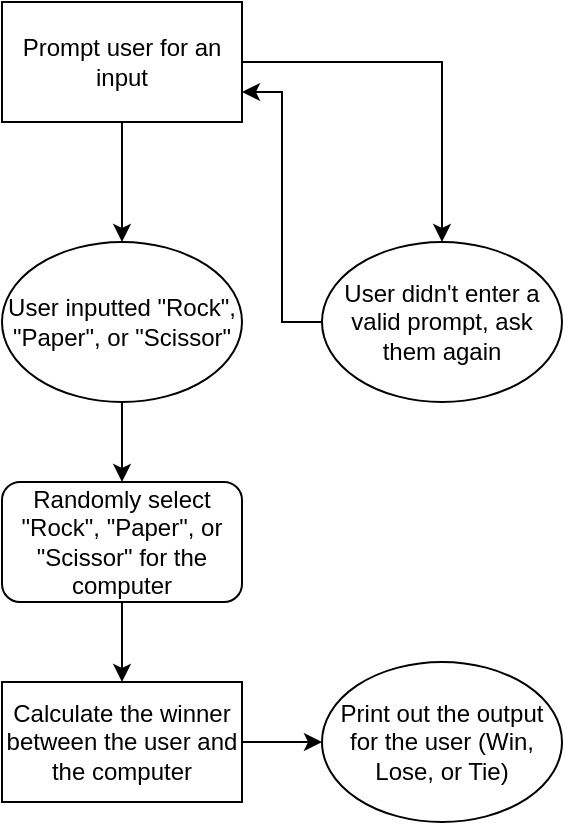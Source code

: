 <mxfile version="21.6.6" type="device">
  <diagram name="Page-1" id="1s85LgL3I_whGc7acEg-">
    <mxGraphModel dx="545" dy="597" grid="1" gridSize="10" guides="1" tooltips="1" connect="1" arrows="1" fold="1" page="1" pageScale="1" pageWidth="850" pageHeight="1100" math="0" shadow="0">
      <root>
        <mxCell id="0" />
        <mxCell id="1" parent="0" />
        <mxCell id="IhnVgXeugCR_GJlkB-3m-7" style="edgeStyle=orthogonalEdgeStyle;rounded=0;orthogonalLoop=1;jettySize=auto;html=1;entryX=0.5;entryY=0;entryDx=0;entryDy=0;" edge="1" parent="1" source="IhnVgXeugCR_GJlkB-3m-2" target="IhnVgXeugCR_GJlkB-3m-3">
          <mxGeometry relative="1" as="geometry">
            <mxPoint x="180" y="170" as="targetPoint" />
          </mxGeometry>
        </mxCell>
        <mxCell id="IhnVgXeugCR_GJlkB-3m-8" style="edgeStyle=orthogonalEdgeStyle;rounded=0;orthogonalLoop=1;jettySize=auto;html=1;entryX=0.5;entryY=0;entryDx=0;entryDy=0;" edge="1" parent="1" source="IhnVgXeugCR_GJlkB-3m-2" target="IhnVgXeugCR_GJlkB-3m-6">
          <mxGeometry relative="1" as="geometry" />
        </mxCell>
        <mxCell id="IhnVgXeugCR_GJlkB-3m-2" value="Prompt user for an input" style="rounded=0;whiteSpace=wrap;html=1;" vertex="1" parent="1">
          <mxGeometry x="120" y="80" width="120" height="60" as="geometry" />
        </mxCell>
        <mxCell id="IhnVgXeugCR_GJlkB-3m-14" style="edgeStyle=orthogonalEdgeStyle;rounded=0;orthogonalLoop=1;jettySize=auto;html=1;entryX=0.5;entryY=0;entryDx=0;entryDy=0;" edge="1" parent="1" source="IhnVgXeugCR_GJlkB-3m-3" target="IhnVgXeugCR_GJlkB-3m-13">
          <mxGeometry relative="1" as="geometry" />
        </mxCell>
        <mxCell id="IhnVgXeugCR_GJlkB-3m-3" value="User inputted &quot;Rock&quot;, &quot;Paper&quot;, or &quot;Scissor&quot;" style="ellipse;whiteSpace=wrap;html=1;" vertex="1" parent="1">
          <mxGeometry x="120" y="200" width="120" height="80" as="geometry" />
        </mxCell>
        <mxCell id="IhnVgXeugCR_GJlkB-3m-9" style="edgeStyle=orthogonalEdgeStyle;rounded=0;orthogonalLoop=1;jettySize=auto;html=1;entryX=1;entryY=0.75;entryDx=0;entryDy=0;" edge="1" parent="1" source="IhnVgXeugCR_GJlkB-3m-6" target="IhnVgXeugCR_GJlkB-3m-2">
          <mxGeometry relative="1" as="geometry" />
        </mxCell>
        <mxCell id="IhnVgXeugCR_GJlkB-3m-6" value="User didn&#39;t enter a valid prompt, ask them again" style="ellipse;whiteSpace=wrap;html=1;" vertex="1" parent="1">
          <mxGeometry x="280" y="200" width="120" height="80" as="geometry" />
        </mxCell>
        <mxCell id="IhnVgXeugCR_GJlkB-3m-16" style="edgeStyle=orthogonalEdgeStyle;rounded=0;orthogonalLoop=1;jettySize=auto;html=1;entryX=0.5;entryY=0;entryDx=0;entryDy=0;" edge="1" parent="1" source="IhnVgXeugCR_GJlkB-3m-13" target="IhnVgXeugCR_GJlkB-3m-15">
          <mxGeometry relative="1" as="geometry" />
        </mxCell>
        <mxCell id="IhnVgXeugCR_GJlkB-3m-13" value="Randomly select &quot;Rock&quot;, &quot;Paper&quot;, or &quot;Scissor&quot; for the computer" style="rounded=1;whiteSpace=wrap;html=1;" vertex="1" parent="1">
          <mxGeometry x="120" y="320" width="120" height="60" as="geometry" />
        </mxCell>
        <mxCell id="IhnVgXeugCR_GJlkB-3m-18" style="edgeStyle=orthogonalEdgeStyle;rounded=0;orthogonalLoop=1;jettySize=auto;html=1;entryX=0;entryY=0.5;entryDx=0;entryDy=0;" edge="1" parent="1" source="IhnVgXeugCR_GJlkB-3m-15" target="IhnVgXeugCR_GJlkB-3m-17">
          <mxGeometry relative="1" as="geometry" />
        </mxCell>
        <mxCell id="IhnVgXeugCR_GJlkB-3m-15" value="Calculate the winner between the user and the computer" style="rounded=0;whiteSpace=wrap;html=1;" vertex="1" parent="1">
          <mxGeometry x="120" y="420" width="120" height="60" as="geometry" />
        </mxCell>
        <mxCell id="IhnVgXeugCR_GJlkB-3m-17" value="Print out the output for the user (Win, Lose, or Tie)" style="ellipse;whiteSpace=wrap;html=1;" vertex="1" parent="1">
          <mxGeometry x="280" y="410" width="120" height="80" as="geometry" />
        </mxCell>
      </root>
    </mxGraphModel>
  </diagram>
</mxfile>
